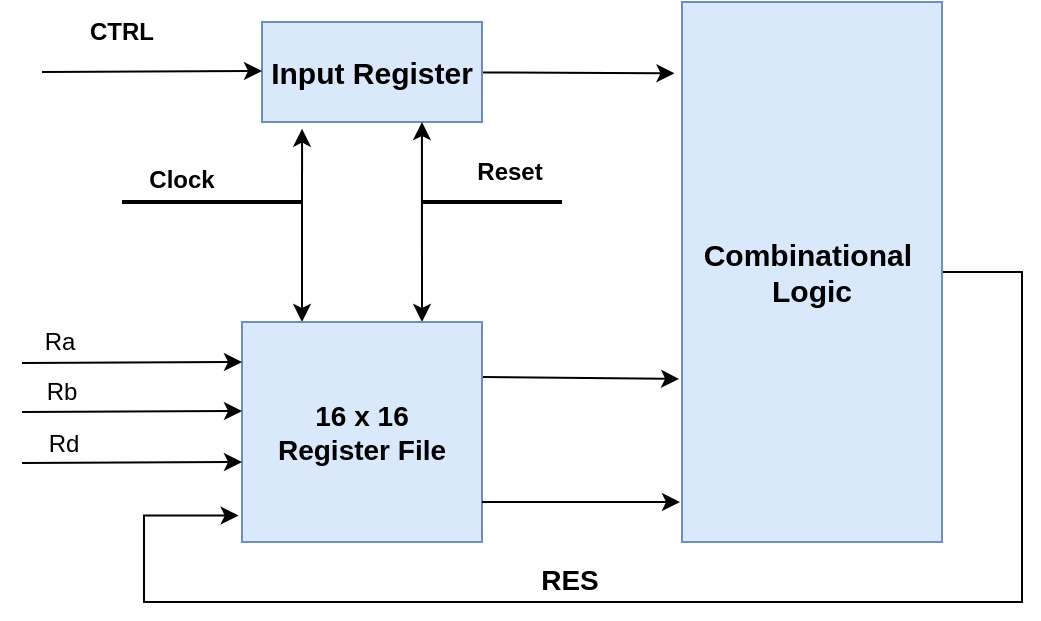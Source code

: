 <mxfile version="21.2.9" type="github">
  <diagram id="prtHgNgQTEPvFCAcTncT" name="Page-1">
    <mxGraphModel dx="1021" dy="609" grid="1" gridSize="10" guides="1" tooltips="1" connect="1" arrows="1" fold="1" page="1" pageScale="1" pageWidth="827" pageHeight="1169" math="0" shadow="0">
      <root>
        <mxCell id="0" />
        <mxCell id="1" parent="0" />
        <mxCell id="mmSOd9hUwZwq9OaD_1R2-12" style="rounded=0;orthogonalLoop=1;jettySize=auto;html=1;entryX=-0.029;entryY=0.132;entryDx=0;entryDy=0;entryPerimeter=0;" edge="1" parent="1" source="mmSOd9hUwZwq9OaD_1R2-1" target="mmSOd9hUwZwq9OaD_1R2-6">
          <mxGeometry relative="1" as="geometry" />
        </mxCell>
        <mxCell id="mmSOd9hUwZwq9OaD_1R2-1" value="&lt;b&gt;&lt;font style=&quot;font-size: 15px;&quot;&gt;Input Register&lt;/font&gt;&lt;/b&gt;" style="rounded=0;whiteSpace=wrap;html=1;fillColor=#dae8fc;strokeColor=#6c8ebf;" vertex="1" parent="1">
          <mxGeometry x="260" y="110" width="110" height="50" as="geometry" />
        </mxCell>
        <mxCell id="mmSOd9hUwZwq9OaD_1R2-7" style="rounded=0;orthogonalLoop=1;jettySize=auto;html=1;exitX=0.75;exitY=0;exitDx=0;exitDy=0;startArrow=classic;startFill=1;entryX=0.727;entryY=1;entryDx=0;entryDy=0;entryPerimeter=0;" edge="1" parent="1" source="mmSOd9hUwZwq9OaD_1R2-4" target="mmSOd9hUwZwq9OaD_1R2-1">
          <mxGeometry relative="1" as="geometry">
            <mxPoint x="340" y="170" as="targetPoint" />
          </mxGeometry>
        </mxCell>
        <mxCell id="mmSOd9hUwZwq9OaD_1R2-8" style="rounded=0;orthogonalLoop=1;jettySize=auto;html=1;exitX=0.25;exitY=0;exitDx=0;exitDy=0;startArrow=classic;startFill=1;entryX=0.182;entryY=1.067;entryDx=0;entryDy=0;entryPerimeter=0;" edge="1" parent="1" source="mmSOd9hUwZwq9OaD_1R2-4" target="mmSOd9hUwZwq9OaD_1R2-1">
          <mxGeometry relative="1" as="geometry">
            <mxPoint x="280" y="170" as="targetPoint" />
          </mxGeometry>
        </mxCell>
        <mxCell id="mmSOd9hUwZwq9OaD_1R2-36" style="rounded=0;orthogonalLoop=1;jettySize=auto;html=1;exitX=1;exitY=0.25;exitDx=0;exitDy=0;entryX=-0.011;entryY=0.698;entryDx=0;entryDy=0;entryPerimeter=0;" edge="1" parent="1" source="mmSOd9hUwZwq9OaD_1R2-4" target="mmSOd9hUwZwq9OaD_1R2-6">
          <mxGeometry relative="1" as="geometry">
            <mxPoint x="460" y="288" as="targetPoint" />
          </mxGeometry>
        </mxCell>
        <mxCell id="mmSOd9hUwZwq9OaD_1R2-4" value="&lt;b style=&quot;font-size: 14px;&quot;&gt;16 x 16&lt;br&gt;Register File&lt;/b&gt;" style="rounded=0;whiteSpace=wrap;html=1;fillColor=#dae8fc;strokeColor=#6c8ebf;" vertex="1" parent="1">
          <mxGeometry x="250" y="260" width="120" height="110" as="geometry" />
        </mxCell>
        <mxCell id="mmSOd9hUwZwq9OaD_1R2-38" style="edgeStyle=orthogonalEdgeStyle;rounded=0;orthogonalLoop=1;jettySize=auto;html=1;exitX=1;exitY=0.5;exitDx=0;exitDy=0;entryX=-0.014;entryY=0.88;entryDx=0;entryDy=0;entryPerimeter=0;" edge="1" parent="1" source="mmSOd9hUwZwq9OaD_1R2-6" target="mmSOd9hUwZwq9OaD_1R2-4">
          <mxGeometry relative="1" as="geometry">
            <mxPoint x="200" y="360" as="targetPoint" />
            <Array as="points">
              <mxPoint x="640" y="235" />
              <mxPoint x="640" y="400" />
              <mxPoint x="201" y="400" />
              <mxPoint x="201" y="357" />
            </Array>
          </mxGeometry>
        </mxCell>
        <mxCell id="mmSOd9hUwZwq9OaD_1R2-6" value="&lt;b style=&quot;font-size: 15px;&quot;&gt;Combinational&amp;nbsp;&lt;br&gt;Logic&lt;/b&gt;" style="rounded=0;whiteSpace=wrap;html=1;fillColor=#dae8fc;strokeColor=#6c8ebf;" vertex="1" parent="1">
          <mxGeometry x="470" y="100" width="130" height="270" as="geometry" />
        </mxCell>
        <mxCell id="mmSOd9hUwZwq9OaD_1R2-15" value="" style="endArrow=classic;html=1;rounded=0;" edge="1" parent="1">
          <mxGeometry width="50" height="50" relative="1" as="geometry">
            <mxPoint x="150" y="135" as="sourcePoint" />
            <mxPoint x="260" y="134.5" as="targetPoint" />
          </mxGeometry>
        </mxCell>
        <mxCell id="mmSOd9hUwZwq9OaD_1R2-16" value="&lt;b&gt;CTRL&lt;/b&gt;" style="text;html=1;strokeColor=none;fillColor=none;align=center;verticalAlign=middle;whiteSpace=wrap;rounded=0;" vertex="1" parent="1">
          <mxGeometry x="160" y="100" width="60" height="30" as="geometry" />
        </mxCell>
        <mxCell id="mmSOd9hUwZwq9OaD_1R2-17" value="" style="endArrow=none;html=1;rounded=0;strokeWidth=2;" edge="1" parent="1">
          <mxGeometry width="50" height="50" relative="1" as="geometry">
            <mxPoint x="190" y="200" as="sourcePoint" />
            <mxPoint x="280" y="200" as="targetPoint" />
          </mxGeometry>
        </mxCell>
        <mxCell id="mmSOd9hUwZwq9OaD_1R2-18" value="" style="endArrow=none;html=1;rounded=0;strokeWidth=2;" edge="1" parent="1">
          <mxGeometry width="50" height="50" relative="1" as="geometry">
            <mxPoint x="340" y="200" as="sourcePoint" />
            <mxPoint x="410" y="200" as="targetPoint" />
          </mxGeometry>
        </mxCell>
        <mxCell id="mmSOd9hUwZwq9OaD_1R2-22" value="&lt;b&gt;Reset&lt;/b&gt;" style="text;html=1;strokeColor=none;fillColor=none;align=center;verticalAlign=middle;whiteSpace=wrap;rounded=0;" vertex="1" parent="1">
          <mxGeometry x="354" y="170" width="60" height="30" as="geometry" />
        </mxCell>
        <mxCell id="mmSOd9hUwZwq9OaD_1R2-23" value="&lt;b&gt;Clock&lt;/b&gt;" style="text;html=1;strokeColor=none;fillColor=none;align=center;verticalAlign=middle;whiteSpace=wrap;rounded=0;" vertex="1" parent="1">
          <mxGeometry x="190" y="174" width="60" height="30" as="geometry" />
        </mxCell>
        <mxCell id="mmSOd9hUwZwq9OaD_1R2-24" value="" style="endArrow=classic;html=1;rounded=0;" edge="1" parent="1">
          <mxGeometry width="50" height="50" relative="1" as="geometry">
            <mxPoint x="140" y="280.5" as="sourcePoint" />
            <mxPoint x="250" y="280" as="targetPoint" />
          </mxGeometry>
        </mxCell>
        <mxCell id="mmSOd9hUwZwq9OaD_1R2-25" value="" style="endArrow=classic;html=1;rounded=0;" edge="1" parent="1">
          <mxGeometry width="50" height="50" relative="1" as="geometry">
            <mxPoint x="140" y="305" as="sourcePoint" />
            <mxPoint x="250" y="304.5" as="targetPoint" />
          </mxGeometry>
        </mxCell>
        <mxCell id="mmSOd9hUwZwq9OaD_1R2-26" value="" style="endArrow=classic;html=1;rounded=0;" edge="1" parent="1">
          <mxGeometry width="50" height="50" relative="1" as="geometry">
            <mxPoint x="140" y="330.5" as="sourcePoint" />
            <mxPoint x="250" y="330" as="targetPoint" />
          </mxGeometry>
        </mxCell>
        <mxCell id="mmSOd9hUwZwq9OaD_1R2-30" value="Ra" style="text;html=1;strokeColor=none;fillColor=none;align=center;verticalAlign=middle;whiteSpace=wrap;rounded=0;" vertex="1" parent="1">
          <mxGeometry x="129" y="255" width="60" height="30" as="geometry" />
        </mxCell>
        <mxCell id="mmSOd9hUwZwq9OaD_1R2-31" value="Rb" style="text;html=1;strokeColor=none;fillColor=none;align=center;verticalAlign=middle;whiteSpace=wrap;rounded=0;" vertex="1" parent="1">
          <mxGeometry x="130" y="280" width="60" height="30" as="geometry" />
        </mxCell>
        <mxCell id="mmSOd9hUwZwq9OaD_1R2-33" value="Rd" style="text;html=1;strokeColor=none;fillColor=none;align=center;verticalAlign=middle;whiteSpace=wrap;rounded=0;" vertex="1" parent="1">
          <mxGeometry x="131" y="306" width="60" height="30" as="geometry" />
        </mxCell>
        <mxCell id="mmSOd9hUwZwq9OaD_1R2-37" style="rounded=0;orthogonalLoop=1;jettySize=auto;html=1;exitX=1;exitY=0.25;exitDx=0;exitDy=0;entryX=-0.011;entryY=0.698;entryDx=0;entryDy=0;entryPerimeter=0;" edge="1" parent="1">
          <mxGeometry relative="1" as="geometry">
            <mxPoint x="370" y="350" as="sourcePoint" />
            <mxPoint x="469" y="350" as="targetPoint" />
          </mxGeometry>
        </mxCell>
        <mxCell id="mmSOd9hUwZwq9OaD_1R2-39" value="&lt;b&gt;&lt;font style=&quot;font-size: 14px;&quot;&gt;RES&lt;/font&gt;&lt;/b&gt;" style="text;html=1;strokeColor=none;fillColor=none;align=center;verticalAlign=middle;whiteSpace=wrap;rounded=0;" vertex="1" parent="1">
          <mxGeometry x="384" y="374" width="60" height="30" as="geometry" />
        </mxCell>
      </root>
    </mxGraphModel>
  </diagram>
</mxfile>

